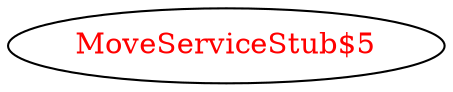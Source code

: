 digraph dependencyGraph {
 concentrate=true;
 ranksep="2.0";
 rankdir="LR"; 
 splines="ortho";
"MoveServiceStub$5" [fontcolor="red"];
}